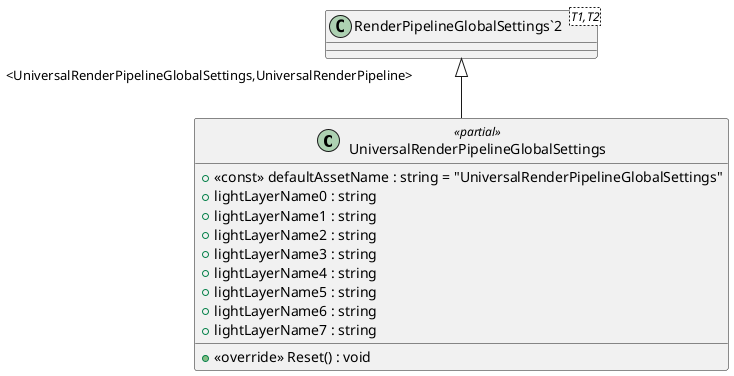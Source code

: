 @startuml
class UniversalRenderPipelineGlobalSettings <<partial>> {
    + <<const>> defaultAssetName : string = "UniversalRenderPipelineGlobalSettings"
    + <<override>> Reset() : void
    + lightLayerName0 : string
    + lightLayerName1 : string
    + lightLayerName2 : string
    + lightLayerName3 : string
    + lightLayerName4 : string
    + lightLayerName5 : string
    + lightLayerName6 : string
    + lightLayerName7 : string
}
class "RenderPipelineGlobalSettings`2"<T1,T2> {
}
"RenderPipelineGlobalSettings`2" "<UniversalRenderPipelineGlobalSettings,UniversalRenderPipeline>" <|-- UniversalRenderPipelineGlobalSettings
@enduml
